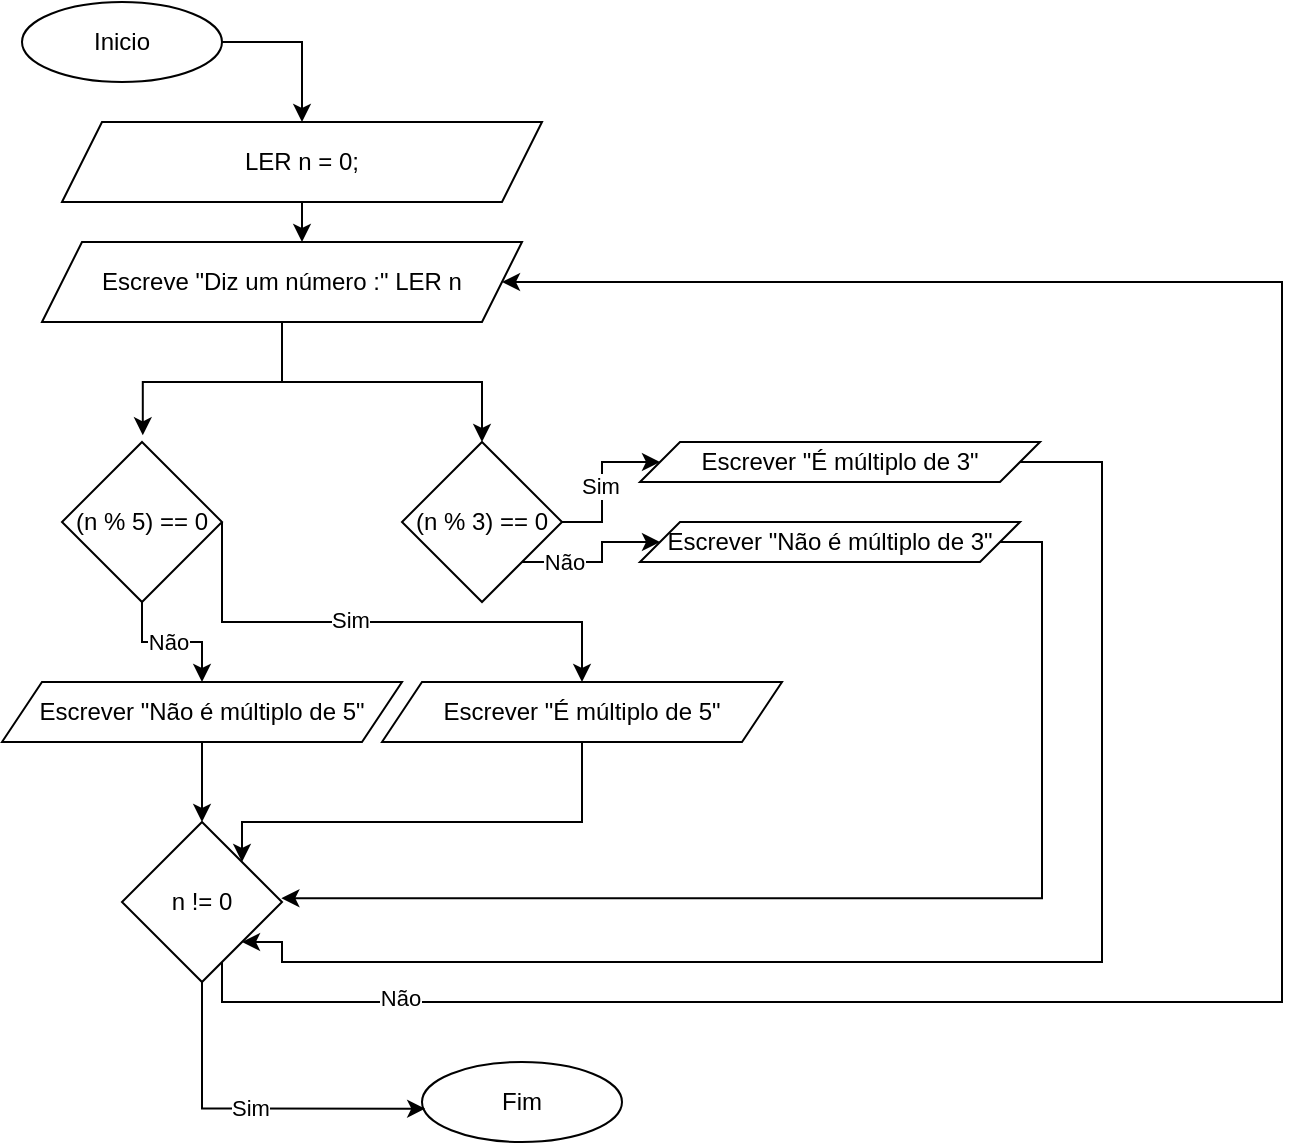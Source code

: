 <mxfile version="28.2.5">
  <diagram name="Página-1" id="bUJeoU7_6m42buMJ5uw1">
    <mxGraphModel dx="945" dy="524" grid="1" gridSize="10" guides="1" tooltips="1" connect="1" arrows="1" fold="1" page="1" pageScale="1" pageWidth="827" pageHeight="1169" math="0" shadow="0">
      <root>
        <mxCell id="0" />
        <mxCell id="1" parent="0" />
        <mxCell id="y6Vcdkbb8RHod7NcVNtX-4" style="edgeStyle=orthogonalEdgeStyle;rounded=0;orthogonalLoop=1;jettySize=auto;html=1;entryX=0.5;entryY=0;entryDx=0;entryDy=0;" edge="1" parent="1" source="y6Vcdkbb8RHod7NcVNtX-1" target="y6Vcdkbb8RHod7NcVNtX-3">
          <mxGeometry relative="1" as="geometry">
            <Array as="points">
              <mxPoint x="150" y="30" />
            </Array>
          </mxGeometry>
        </mxCell>
        <mxCell id="y6Vcdkbb8RHod7NcVNtX-1" value="Inicio" style="ellipse;whiteSpace=wrap;html=1;" vertex="1" parent="1">
          <mxGeometry x="10" y="10" width="100" height="40" as="geometry" />
        </mxCell>
        <mxCell id="y6Vcdkbb8RHod7NcVNtX-19" style="edgeStyle=orthogonalEdgeStyle;rounded=0;orthogonalLoop=1;jettySize=auto;html=1;entryX=0.5;entryY=0;entryDx=0;entryDy=0;" edge="1" parent="1" source="y6Vcdkbb8RHod7NcVNtX-2" target="y6Vcdkbb8RHod7NcVNtX-8">
          <mxGeometry relative="1" as="geometry">
            <Array as="points">
              <mxPoint x="140" y="200" />
              <mxPoint x="240" y="200" />
            </Array>
          </mxGeometry>
        </mxCell>
        <mxCell id="y6Vcdkbb8RHod7NcVNtX-2" value="Escreve &quot;Diz um número :&quot; LER n" style="shape=parallelogram;perimeter=parallelogramPerimeter;whiteSpace=wrap;html=1;fixedSize=1;" vertex="1" parent="1">
          <mxGeometry x="20" y="130" width="240" height="40" as="geometry" />
        </mxCell>
        <mxCell id="y6Vcdkbb8RHod7NcVNtX-3" value="LER n = 0;" style="shape=parallelogram;perimeter=parallelogramPerimeter;whiteSpace=wrap;html=1;fixedSize=1;" vertex="1" parent="1">
          <mxGeometry x="30" y="70" width="240" height="40" as="geometry" />
        </mxCell>
        <mxCell id="y6Vcdkbb8RHod7NcVNtX-5" style="edgeStyle=orthogonalEdgeStyle;rounded=0;orthogonalLoop=1;jettySize=auto;html=1;entryX=0.542;entryY=0;entryDx=0;entryDy=0;entryPerimeter=0;" edge="1" parent="1" source="y6Vcdkbb8RHod7NcVNtX-3" target="y6Vcdkbb8RHod7NcVNtX-2">
          <mxGeometry relative="1" as="geometry" />
        </mxCell>
        <mxCell id="y6Vcdkbb8RHod7NcVNtX-14" style="edgeStyle=orthogonalEdgeStyle;rounded=0;orthogonalLoop=1;jettySize=auto;html=1;entryX=0.5;entryY=0;entryDx=0;entryDy=0;" edge="1" parent="1" source="y6Vcdkbb8RHod7NcVNtX-6" target="y6Vcdkbb8RHod7NcVNtX-13">
          <mxGeometry relative="1" as="geometry" />
        </mxCell>
        <mxCell id="y6Vcdkbb8RHod7NcVNtX-15" value="Não" style="edgeLabel;html=1;align=center;verticalAlign=middle;resizable=0;points=[];" vertex="1" connectable="0" parent="y6Vcdkbb8RHod7NcVNtX-14">
          <mxGeometry x="-0.066" relative="1" as="geometry">
            <mxPoint as="offset" />
          </mxGeometry>
        </mxCell>
        <mxCell id="y6Vcdkbb8RHod7NcVNtX-21" style="edgeStyle=orthogonalEdgeStyle;rounded=0;orthogonalLoop=1;jettySize=auto;html=1;entryX=0.5;entryY=0;entryDx=0;entryDy=0;exitX=1;exitY=0.5;exitDx=0;exitDy=0;" edge="1" parent="1" source="y6Vcdkbb8RHod7NcVNtX-6" target="y6Vcdkbb8RHod7NcVNtX-12">
          <mxGeometry relative="1" as="geometry">
            <Array as="points">
              <mxPoint x="110" y="320" />
              <mxPoint x="290" y="320" />
            </Array>
          </mxGeometry>
        </mxCell>
        <mxCell id="y6Vcdkbb8RHod7NcVNtX-22" value="Sim" style="edgeLabel;html=1;align=center;verticalAlign=middle;resizable=0;points=[];" vertex="1" connectable="0" parent="y6Vcdkbb8RHod7NcVNtX-21">
          <mxGeometry x="-0.123" y="1" relative="1" as="geometry">
            <mxPoint as="offset" />
          </mxGeometry>
        </mxCell>
        <mxCell id="y6Vcdkbb8RHod7NcVNtX-6" value="(n % 5) == 0" style="rhombus;whiteSpace=wrap;html=1;" vertex="1" parent="1">
          <mxGeometry x="30" y="230" width="80" height="80" as="geometry" />
        </mxCell>
        <mxCell id="y6Vcdkbb8RHod7NcVNtX-25" style="edgeStyle=orthogonalEdgeStyle;rounded=0;orthogonalLoop=1;jettySize=auto;html=1;entryX=0;entryY=0.5;entryDx=0;entryDy=0;" edge="1" parent="1" source="y6Vcdkbb8RHod7NcVNtX-8" target="y6Vcdkbb8RHod7NcVNtX-24">
          <mxGeometry relative="1" as="geometry" />
        </mxCell>
        <mxCell id="y6Vcdkbb8RHod7NcVNtX-26" value="Sim" style="edgeLabel;html=1;align=center;verticalAlign=middle;resizable=0;points=[];" vertex="1" connectable="0" parent="y6Vcdkbb8RHod7NcVNtX-25">
          <mxGeometry x="-0.044" y="1" relative="1" as="geometry">
            <mxPoint as="offset" />
          </mxGeometry>
        </mxCell>
        <mxCell id="y6Vcdkbb8RHod7NcVNtX-29" style="edgeStyle=orthogonalEdgeStyle;rounded=0;orthogonalLoop=1;jettySize=auto;html=1;exitX=1;exitY=1;exitDx=0;exitDy=0;entryX=0;entryY=0.5;entryDx=0;entryDy=0;" edge="1" parent="1" source="y6Vcdkbb8RHod7NcVNtX-8" target="y6Vcdkbb8RHod7NcVNtX-27">
          <mxGeometry relative="1" as="geometry" />
        </mxCell>
        <mxCell id="y6Vcdkbb8RHod7NcVNtX-30" value="Não" style="edgeLabel;html=1;align=center;verticalAlign=middle;resizable=0;points=[];" vertex="1" connectable="0" parent="y6Vcdkbb8RHod7NcVNtX-29">
          <mxGeometry x="-0.468" relative="1" as="geometry">
            <mxPoint as="offset" />
          </mxGeometry>
        </mxCell>
        <mxCell id="y6Vcdkbb8RHod7NcVNtX-8" value="(n % 3) == 0" style="rhombus;whiteSpace=wrap;html=1;" vertex="1" parent="1">
          <mxGeometry x="200" y="230" width="80" height="80" as="geometry" />
        </mxCell>
        <mxCell id="y6Vcdkbb8RHod7NcVNtX-32" style="edgeStyle=orthogonalEdgeStyle;rounded=0;orthogonalLoop=1;jettySize=auto;html=1;entryX=1;entryY=0;entryDx=0;entryDy=0;" edge="1" parent="1" source="y6Vcdkbb8RHod7NcVNtX-12" target="y6Vcdkbb8RHod7NcVNtX-35">
          <mxGeometry relative="1" as="geometry">
            <mxPoint x="140" y="419" as="targetPoint" />
            <Array as="points">
              <mxPoint x="290" y="420" />
              <mxPoint x="120" y="420" />
            </Array>
          </mxGeometry>
        </mxCell>
        <mxCell id="y6Vcdkbb8RHod7NcVNtX-12" value="Escrever &quot;É múltiplo de 5&quot;" style="shape=parallelogram;perimeter=parallelogramPerimeter;whiteSpace=wrap;html=1;fixedSize=1;" vertex="1" parent="1">
          <mxGeometry x="190" y="350" width="200" height="30" as="geometry" />
        </mxCell>
        <mxCell id="y6Vcdkbb8RHod7NcVNtX-31" style="edgeStyle=orthogonalEdgeStyle;rounded=0;orthogonalLoop=1;jettySize=auto;html=1;exitX=0.5;exitY=1;exitDx=0;exitDy=0;" edge="1" parent="1" source="y6Vcdkbb8RHod7NcVNtX-13" target="y6Vcdkbb8RHod7NcVNtX-35">
          <mxGeometry relative="1" as="geometry">
            <mxPoint x="140" y="419" as="targetPoint" />
          </mxGeometry>
        </mxCell>
        <mxCell id="y6Vcdkbb8RHod7NcVNtX-13" value="Escrever &quot;Não é múltiplo de 5&quot;" style="shape=parallelogram;perimeter=parallelogramPerimeter;whiteSpace=wrap;html=1;fixedSize=1;" vertex="1" parent="1">
          <mxGeometry y="350" width="200" height="30" as="geometry" />
        </mxCell>
        <mxCell id="y6Vcdkbb8RHod7NcVNtX-18" style="edgeStyle=orthogonalEdgeStyle;rounded=0;orthogonalLoop=1;jettySize=auto;html=1;entryX=0.505;entryY=-0.042;entryDx=0;entryDy=0;entryPerimeter=0;" edge="1" parent="1" source="y6Vcdkbb8RHod7NcVNtX-2" target="y6Vcdkbb8RHod7NcVNtX-6">
          <mxGeometry relative="1" as="geometry" />
        </mxCell>
        <mxCell id="y6Vcdkbb8RHod7NcVNtX-34" style="edgeStyle=orthogonalEdgeStyle;rounded=0;orthogonalLoop=1;jettySize=auto;html=1;entryX=1;entryY=1;entryDx=0;entryDy=0;" edge="1" parent="1" source="y6Vcdkbb8RHod7NcVNtX-24" target="y6Vcdkbb8RHod7NcVNtX-35">
          <mxGeometry relative="1" as="geometry">
            <mxPoint x="140" y="460" as="targetPoint" />
            <Array as="points">
              <mxPoint x="550" y="240" />
              <mxPoint x="550" y="490" />
              <mxPoint x="140" y="490" />
              <mxPoint x="140" y="480" />
            </Array>
          </mxGeometry>
        </mxCell>
        <mxCell id="y6Vcdkbb8RHod7NcVNtX-24" value="Escrever &quot;É múltiplo de 3&quot;" style="shape=parallelogram;perimeter=parallelogramPerimeter;whiteSpace=wrap;html=1;fixedSize=1;" vertex="1" parent="1">
          <mxGeometry x="319" y="230" width="200" height="20" as="geometry" />
        </mxCell>
        <mxCell id="y6Vcdkbb8RHod7NcVNtX-33" style="edgeStyle=orthogonalEdgeStyle;rounded=0;orthogonalLoop=1;jettySize=auto;html=1;entryX=0.996;entryY=0.476;entryDx=0;entryDy=0;entryPerimeter=0;" edge="1" parent="1" source="y6Vcdkbb8RHod7NcVNtX-27" target="y6Vcdkbb8RHod7NcVNtX-35">
          <mxGeometry relative="1" as="geometry">
            <mxPoint x="190" y="439" as="targetPoint" />
            <Array as="points">
              <mxPoint x="520" y="280" />
              <mxPoint x="520" y="458" />
            </Array>
          </mxGeometry>
        </mxCell>
        <mxCell id="y6Vcdkbb8RHod7NcVNtX-27" value="Escrever &quot;Não é múltiplo de 3&quot;" style="shape=parallelogram;perimeter=parallelogramPerimeter;whiteSpace=wrap;html=1;fixedSize=1;" vertex="1" parent="1">
          <mxGeometry x="319" y="270" width="190" height="20" as="geometry" />
        </mxCell>
        <mxCell id="y6Vcdkbb8RHod7NcVNtX-41" style="edgeStyle=orthogonalEdgeStyle;rounded=0;orthogonalLoop=1;jettySize=auto;html=1;" edge="1" parent="1" source="y6Vcdkbb8RHod7NcVNtX-35" target="y6Vcdkbb8RHod7NcVNtX-2">
          <mxGeometry relative="1" as="geometry">
            <Array as="points">
              <mxPoint x="110" y="510" />
              <mxPoint x="640" y="510" />
              <mxPoint x="640" y="150" />
            </Array>
          </mxGeometry>
        </mxCell>
        <mxCell id="y6Vcdkbb8RHod7NcVNtX-42" value="Não" style="edgeLabel;html=1;align=center;verticalAlign=middle;resizable=0;points=[];" vertex="1" connectable="0" parent="y6Vcdkbb8RHod7NcVNtX-41">
          <mxGeometry x="-0.832" y="2" relative="1" as="geometry">
            <mxPoint as="offset" />
          </mxGeometry>
        </mxCell>
        <mxCell id="y6Vcdkbb8RHod7NcVNtX-35" value="n != 0" style="rhombus;whiteSpace=wrap;html=1;" vertex="1" parent="1">
          <mxGeometry x="60" y="420" width="80" height="80" as="geometry" />
        </mxCell>
        <mxCell id="y6Vcdkbb8RHod7NcVNtX-36" value="Fim" style="ellipse;whiteSpace=wrap;html=1;" vertex="1" parent="1">
          <mxGeometry x="210" y="540" width="100" height="40" as="geometry" />
        </mxCell>
        <mxCell id="y6Vcdkbb8RHod7NcVNtX-39" style="edgeStyle=orthogonalEdgeStyle;rounded=0;orthogonalLoop=1;jettySize=auto;html=1;entryX=0.016;entryY=0.583;entryDx=0;entryDy=0;entryPerimeter=0;" edge="1" parent="1" source="y6Vcdkbb8RHod7NcVNtX-35" target="y6Vcdkbb8RHod7NcVNtX-36">
          <mxGeometry relative="1" as="geometry">
            <Array as="points">
              <mxPoint x="100" y="563" />
            </Array>
          </mxGeometry>
        </mxCell>
        <mxCell id="y6Vcdkbb8RHod7NcVNtX-40" value="Sim" style="edgeLabel;html=1;align=center;verticalAlign=middle;resizable=0;points=[];" vertex="1" connectable="0" parent="y6Vcdkbb8RHod7NcVNtX-39">
          <mxGeometry x="0.0" y="1" relative="1" as="geometry">
            <mxPoint as="offset" />
          </mxGeometry>
        </mxCell>
      </root>
    </mxGraphModel>
  </diagram>
</mxfile>
